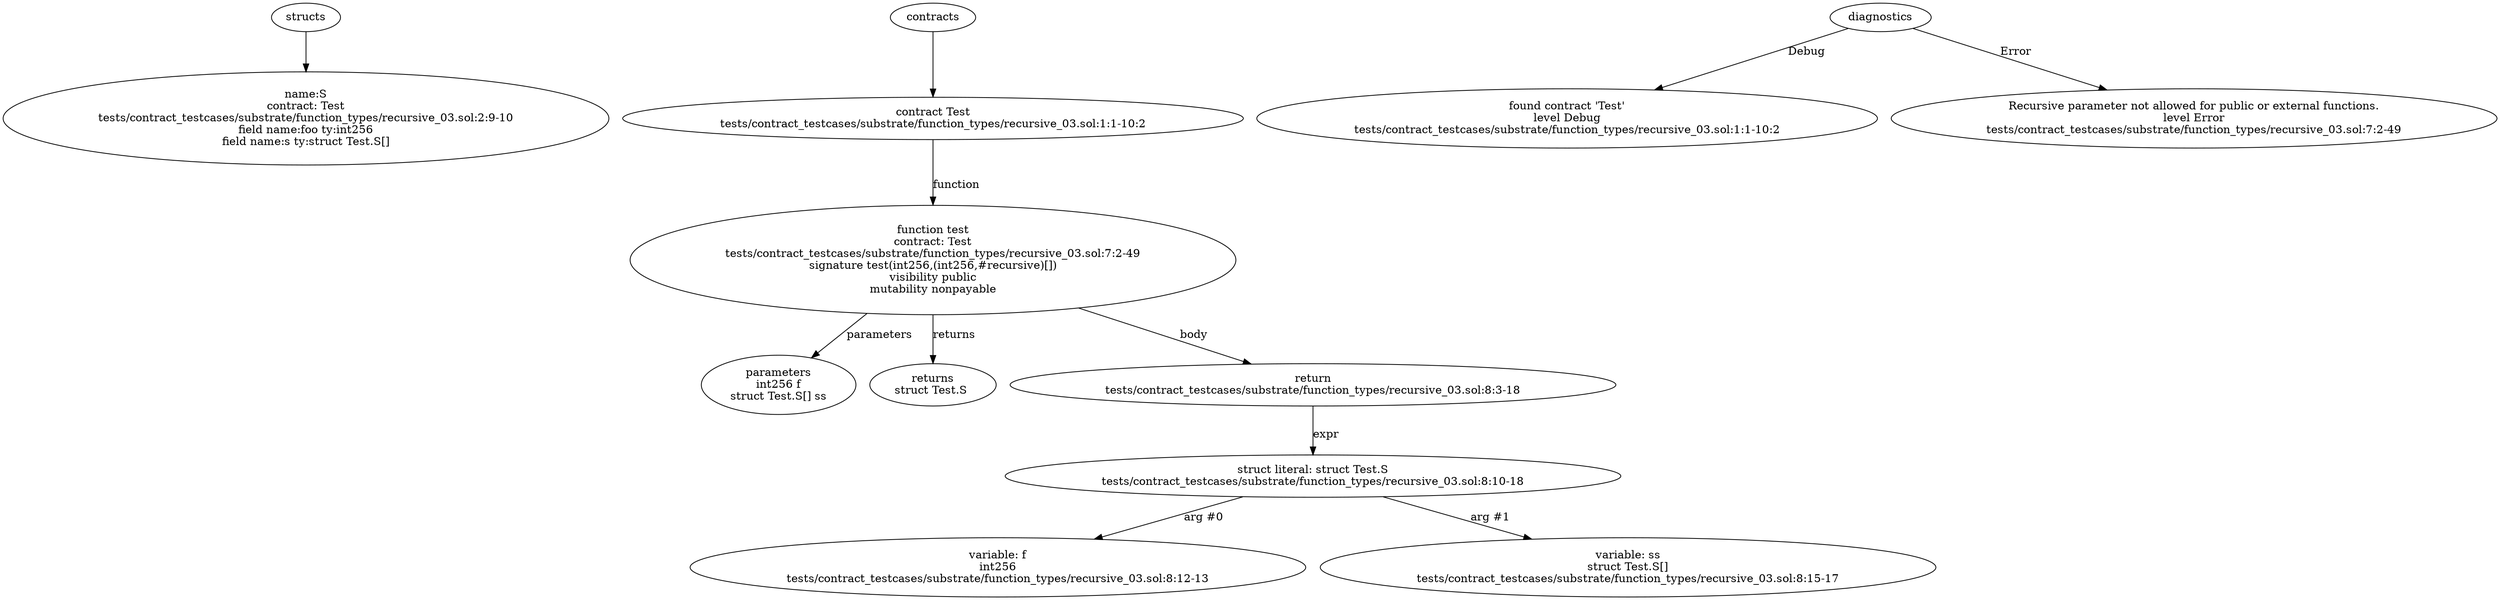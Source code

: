 strict digraph "tests/contract_testcases/substrate/function_types/recursive_03.sol" {
	S [label="name:S\ncontract: Test\ntests/contract_testcases/substrate/function_types/recursive_03.sol:2:9-10\nfield name:foo ty:int256\nfield name:s ty:struct Test.S[]"]
	contract [label="contract Test\ntests/contract_testcases/substrate/function_types/recursive_03.sol:1:1-10:2"]
	test [label="function test\ncontract: Test\ntests/contract_testcases/substrate/function_types/recursive_03.sol:7:2-49\nsignature test(int256,(int256,#recursive)[])\nvisibility public\nmutability nonpayable"]
	parameters [label="parameters\nint256 f\nstruct Test.S[] ss"]
	returns [label="returns\nstruct Test.S "]
	return [label="return\ntests/contract_testcases/substrate/function_types/recursive_03.sol:8:3-18"]
	struct_literal [label="struct literal: struct Test.S\ntests/contract_testcases/substrate/function_types/recursive_03.sol:8:10-18"]
	variable [label="variable: f\nint256\ntests/contract_testcases/substrate/function_types/recursive_03.sol:8:12-13"]
	variable_10 [label="variable: ss\nstruct Test.S[]\ntests/contract_testcases/substrate/function_types/recursive_03.sol:8:15-17"]
	diagnostic [label="found contract 'Test'\nlevel Debug\ntests/contract_testcases/substrate/function_types/recursive_03.sol:1:1-10:2"]
	diagnostic_13 [label="Recursive parameter not allowed for public or external functions.\nlevel Error\ntests/contract_testcases/substrate/function_types/recursive_03.sol:7:2-49"]
	structs -> S
	contracts -> contract
	contract -> test [label="function"]
	test -> parameters [label="parameters"]
	test -> returns [label="returns"]
	test -> return [label="body"]
	return -> struct_literal [label="expr"]
	struct_literal -> variable [label="arg #0"]
	struct_literal -> variable_10 [label="arg #1"]
	diagnostics -> diagnostic [label="Debug"]
	diagnostics -> diagnostic_13 [label="Error"]
}
